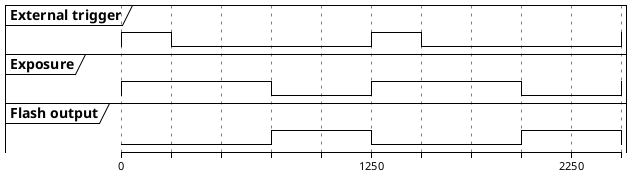 @startuml
!theme plain
clock "External trigger" as TRIG  with period 1250 pulse 250
clock "Exposure"         as EXP   with period 1250 pulse 750
clock "Flash output"     as FLASH with period 1250 pulse 500 offset 750

@0
@2250

@enduml